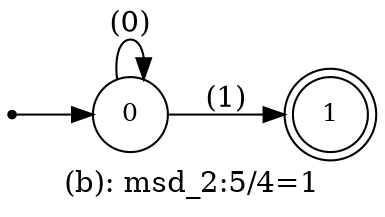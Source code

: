 digraph G {
label = "(b): msd_2:5/4=1";
rankdir = LR;
node [shape = circle, label="0", fontsize=12]0;
node [shape = doublecircle, label="1", fontsize=12]1;
node [shape = point ]; qi
qi ->0;
0 -> 0[ label = "(0)"];
0 -> 1[ label = "(1)"];
}
